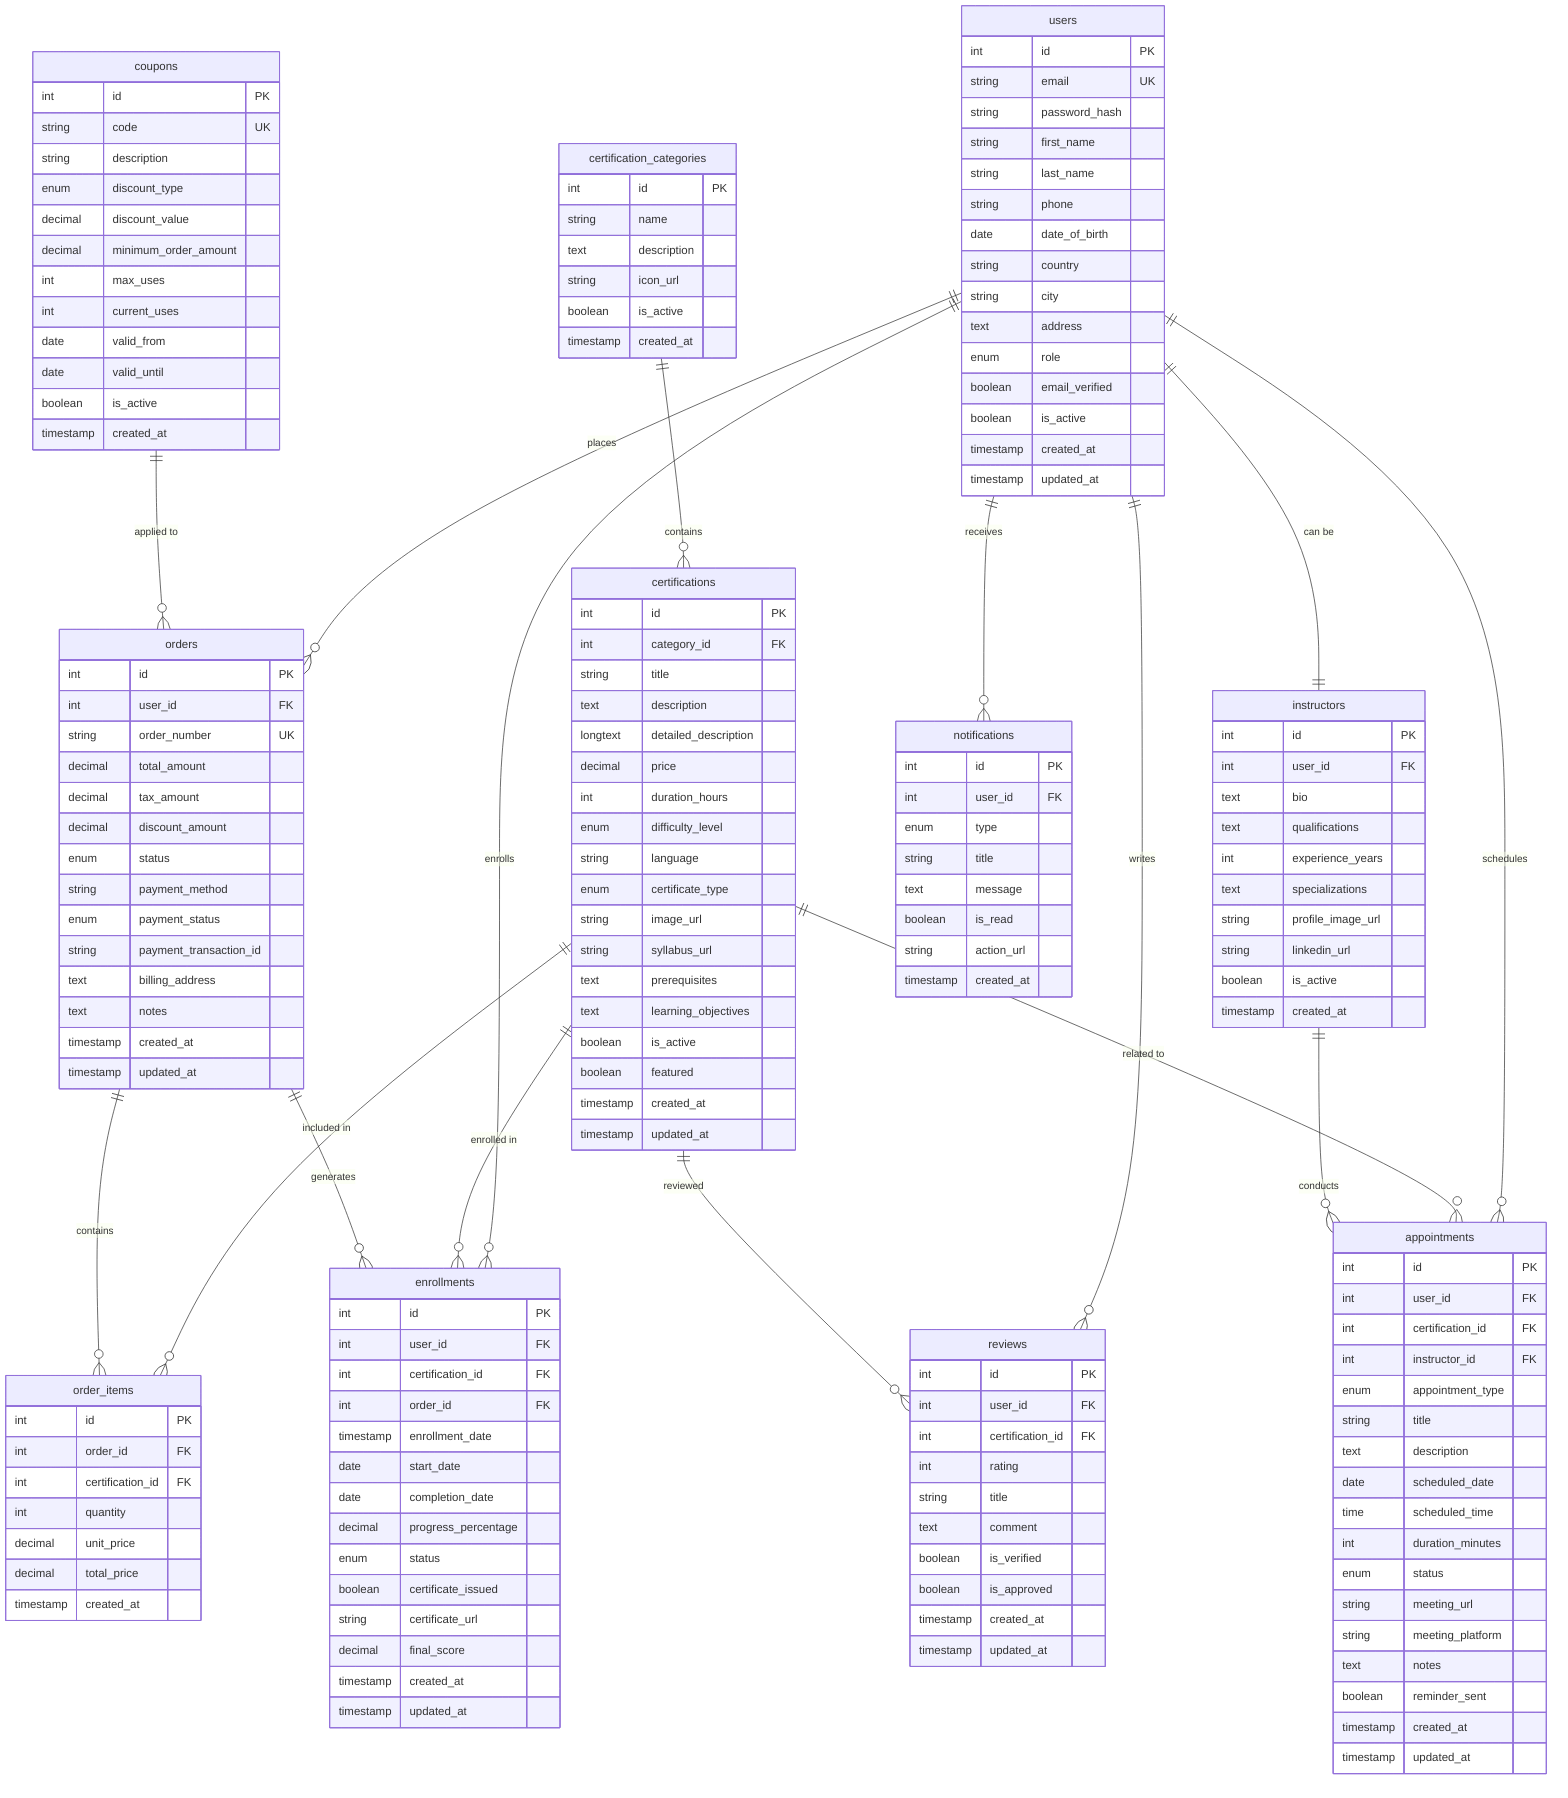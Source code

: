 erDiagram
    users {
        int id PK
        string email UK
        string password_hash
        string first_name
        string last_name
        string phone
        date date_of_birth
        string country
        string city
        text address
        enum role
        boolean email_verified
        boolean is_active
        timestamp created_at
        timestamp updated_at
    }
    
    certification_categories {
        int id PK
        string name
        text description
        string icon_url
        boolean is_active
        timestamp created_at
    }
    
    certifications {
        int id PK
        int category_id FK
        string title
        text description
        longtext detailed_description
        decimal price
        int duration_hours
        enum difficulty_level
        string language
        enum certificate_type
        string image_url
        string syllabus_url
        text prerequisites
        text learning_objectives
        boolean is_active
        boolean featured
        timestamp created_at
        timestamp updated_at
    }
    
    instructors {
        int id PK
        int user_id FK
        text bio
        text qualifications
        int experience_years
        text specializations
        string profile_image_url
        string linkedin_url
        boolean is_active
        timestamp created_at
    }
    
    orders {
        int id PK
        int user_id FK
        string order_number UK
        decimal total_amount
        decimal tax_amount
        decimal discount_amount
        enum status
        string payment_method
        enum payment_status
        string payment_transaction_id
        text billing_address
        text notes
        timestamp created_at
        timestamp updated_at
    }
    
    order_items {
        int id PK
        int order_id FK
        int certification_id FK
        int quantity
        decimal unit_price
        decimal total_price
        timestamp created_at
    }
    
    enrollments {
        int id PK
        int user_id FK
        int certification_id FK
        int order_id FK
        timestamp enrollment_date
        date start_date
        date completion_date
        decimal progress_percentage
        enum status
        boolean certificate_issued
        string certificate_url
        decimal final_score
        timestamp created_at
        timestamp updated_at
    }
    
    appointments {
        int id PK
        int user_id FK
        int certification_id FK
        int instructor_id FK
        enum appointment_type
        string title
        text description
        date scheduled_date
        time scheduled_time
        int duration_minutes
        enum status
        string meeting_url
        string meeting_platform
        text notes
        boolean reminder_sent
        timestamp created_at
        timestamp updated_at
    }
    
    reviews {
        int id PK
        int user_id FK
        int certification_id FK
        int rating
        string title
        text comment
        boolean is_verified
        boolean is_approved
        timestamp created_at
        timestamp updated_at
    }
    
    coupons {
        int id PK
        string code UK
        string description
        enum discount_type
        decimal discount_value
        decimal minimum_order_amount
        int max_uses
        int current_uses
        date valid_from
        date valid_until
        boolean is_active
        timestamp created_at
    }
    
    notifications {
        int id PK
        int user_id FK
        enum type
        string title
        text message
        boolean is_read
        string action_url
        timestamp created_at
    }
    
    users ||--o{ orders : "places"
    users ||--o{ enrollments : "enrolls"
    users ||--o{ appointments : "schedules"
    users ||--o{ reviews : "writes"
    users ||--o{ notifications : "receives"
    users ||--|| instructors : "can be"
    
    certification_categories ||--o{ certifications : "contains"
    
    certifications ||--o{ order_items : "included in"
    certifications ||--o{ enrollments : "enrolled in"
    certifications ||--o{ appointments : "related to"
    certifications ||--o{ reviews : "reviewed"
    
    instructors ||--o{ appointments : "conducts"
    
    orders ||--o{ order_items : "contains"
    orders ||--o{ enrollments : "generates"
    
    coupons ||--o{ orders : "applied to"